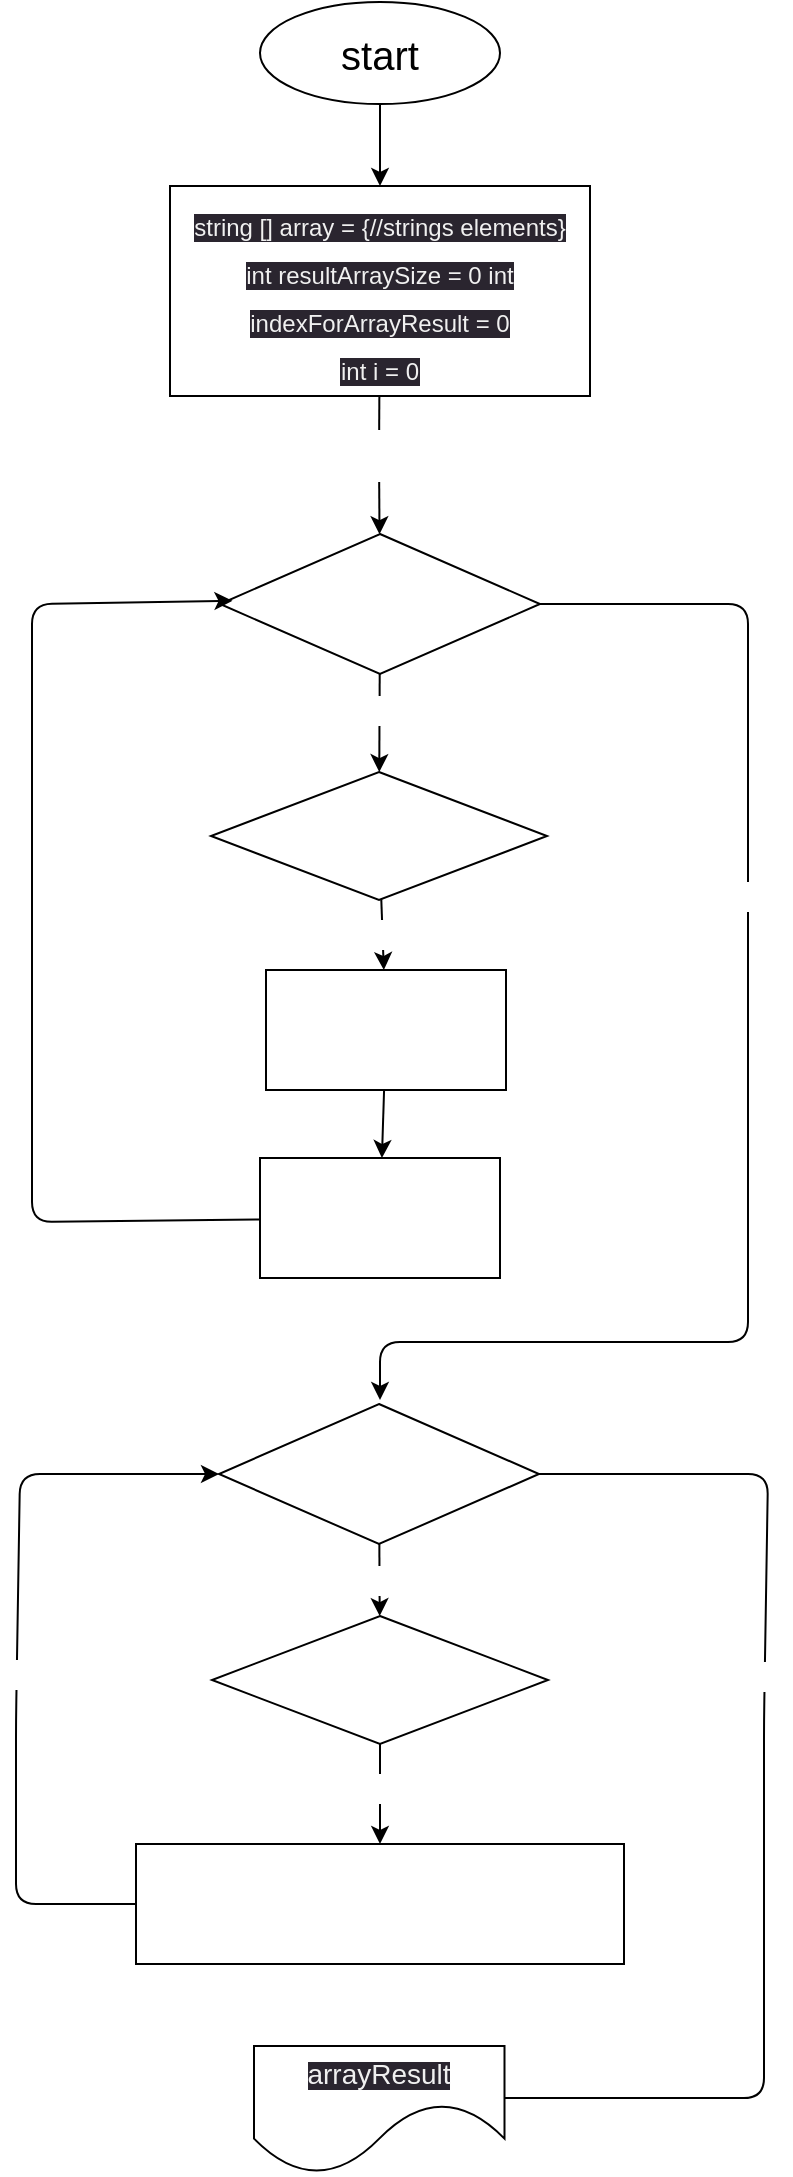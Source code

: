 <mxfile>
    <diagram id="BZj75bM88X1Ckkjz0GOH" name="Page-1">
        <mxGraphModel dx="1287" dy="1517" grid="0" gridSize="10" guides="1" tooltips="1" connect="1" arrows="1" fold="1" page="1" pageScale="1" pageWidth="827" pageHeight="1169" math="0" shadow="0">
            <root>
                <mxCell id="0"/>
                <mxCell id="1" parent="0"/>
                <mxCell id="50" value="" style="group" vertex="1" connectable="0" parent="1">
                    <mxGeometry x="232" y="43" width="376" height="1086" as="geometry"/>
                </mxCell>
                <mxCell id="3" value="&lt;font style=&quot;font-size: 20px;&quot;&gt;start&lt;/font&gt;" style="ellipse;whiteSpace=wrap;html=1;fillColor=none;gradientColor=default;" parent="50" vertex="1">
                    <mxGeometry x="122" width="120" height="51" as="geometry"/>
                </mxCell>
                <mxCell id="11" value="&lt;font style=&quot;font-size: 12px;&quot;&gt;&lt;span style=&quot;color: rgb(240, 240, 240); font-family: Helvetica; font-style: normal; font-variant-ligatures: normal; font-variant-caps: normal; font-weight: 400; letter-spacing: normal; orphans: 2; text-align: center; text-indent: 0px; text-transform: none; widows: 2; word-spacing: 0px; -webkit-text-stroke-width: 0px; background-color: rgb(42, 37, 47); text-decoration-thickness: initial; text-decoration-style: initial; text-decoration-color: initial; float: none; display: inline !important;&quot;&gt;string [] array = {//strings elements}&lt;br&gt;int resultArraySize = 0 int&lt;/span&gt;&lt;br style=&quot;border-color: rgb(0, 0, 0); color: rgb(240, 240, 240); font-family: Helvetica; font-style: normal; font-variant-ligatures: normal; font-variant-caps: normal; font-weight: 400; letter-spacing: normal; orphans: 2; text-align: center; text-indent: 0px; text-transform: none; widows: 2; word-spacing: 0px; -webkit-text-stroke-width: 0px; background-color: rgb(42, 37, 47); text-decoration-thickness: initial; text-decoration-style: initial; text-decoration-color: initial;&quot;&gt;&lt;span style=&quot;color: rgb(240, 240, 240); font-family: Helvetica; font-style: normal; font-variant-ligatures: normal; font-variant-caps: normal; font-weight: 400; letter-spacing: normal; orphans: 2; text-align: center; text-indent: 0px; text-transform: none; widows: 2; word-spacing: 0px; -webkit-text-stroke-width: 0px; background-color: rgb(42, 37, 47); text-decoration-thickness: initial; text-decoration-style: initial; text-decoration-color: initial; float: none; display: inline !important;&quot;&gt;indexForArrayResult = 0&lt;/span&gt;&lt;br style=&quot;border-color: rgb(0, 0, 0); color: rgb(240, 240, 240); font-family: Helvetica; font-style: normal; font-variant-ligatures: normal; font-variant-caps: normal; font-weight: 400; letter-spacing: normal; orphans: 2; text-align: center; text-indent: 0px; text-transform: none; widows: 2; word-spacing: 0px; -webkit-text-stroke-width: 0px; background-color: rgb(42, 37, 47); text-decoration-thickness: initial; text-decoration-style: initial; text-decoration-color: initial;&quot;&gt;&lt;span style=&quot;color: rgb(240, 240, 240); font-family: Helvetica; font-style: normal; font-variant-ligatures: normal; font-variant-caps: normal; font-weight: 400; letter-spacing: normal; orphans: 2; text-align: center; text-indent: 0px; text-transform: none; widows: 2; word-spacing: 0px; -webkit-text-stroke-width: 0px; background-color: rgb(42, 37, 47); text-decoration-thickness: initial; text-decoration-style: initial; text-decoration-color: initial; float: none; display: inline !important;&quot;&gt;int i = 0&lt;/span&gt;&lt;/font&gt;" style="rounded=0;whiteSpace=wrap;html=1;fontSize=20;fillColor=none;gradientColor=default;" parent="50" vertex="1">
                    <mxGeometry x="77" y="92" width="210" height="105" as="geometry"/>
                </mxCell>
                <mxCell id="12" value="" style="edgeStyle=none;html=1;" parent="50" source="3" target="11" edge="1">
                    <mxGeometry relative="1" as="geometry"/>
                </mxCell>
                <mxCell id="13" value="&lt;span style=&quot;font-family: &amp;quot;YS Text&amp;quot;, arial, helvetica, sans-serif; text-align: start;&quot;&gt;&lt;font style=&quot;font-size: 12px;&quot; color=&quot;#ffffff&quot;&gt;i &amp;lt; array.Length&lt;/font&gt;&lt;/span&gt;" style="rhombus;whiteSpace=wrap;html=1;fontSize=14;" parent="50" vertex="1">
                    <mxGeometry x="102" y="266" width="160" height="70" as="geometry"/>
                </mxCell>
                <mxCell id="16" value="&lt;span style=&quot;font-family: &amp;quot;YS Text&amp;quot;, arial, helvetica, sans-serif; text-align: start;&quot;&gt;&lt;font style=&quot;font-size: 12px;&quot;&gt;array[i].Length &amp;lt;= 3&lt;/font&gt;&lt;/span&gt;" style="rhombus;whiteSpace=wrap;html=1;fontSize=14;labelBackgroundColor=none;fontColor=#FFFFFF;" parent="50" vertex="1">
                    <mxGeometry x="97.5" y="385" width="168" height="64" as="geometry"/>
                </mxCell>
                <mxCell id="17" value="" style="edgeStyle=none;html=1;fontSize=14;fontColor=#FFFFFF;" parent="50" source="13" target="16" edge="1">
                    <mxGeometry relative="1" as="geometry"/>
                </mxCell>
                <mxCell id="21" value="true" style="edgeLabel;html=1;align=center;verticalAlign=middle;resizable=0;points=[];fontSize=12;fontColor=#FFFFFF;" parent="17" vertex="1" connectable="0">
                    <mxGeometry x="-0.062" y="7" relative="1" as="geometry">
                        <mxPoint x="-7" y="-5" as="offset"/>
                    </mxGeometry>
                </mxCell>
                <mxCell id="18" value="&lt;span style=&quot;font-family: &amp;quot;YS Text&amp;quot;, arial, helvetica, sans-serif; font-style: normal; font-variant-ligatures: normal; font-variant-caps: normal; font-weight: 400; letter-spacing: normal; orphans: 2; text-align: start; text-indent: 0px; text-transform: none; widows: 2; word-spacing: 0px; -webkit-text-stroke-width: 0px; text-decoration-thickness: initial; text-decoration-style: initial; text-decoration-color: initial; float: none; display: inline !important;&quot;&gt;&lt;font style=&quot;font-size: 12px;&quot;&gt;resultArraySize++&lt;/font&gt;&lt;/span&gt;" style="rounded=0;whiteSpace=wrap;html=1;labelBackgroundColor=none;fontSize=14;fontColor=#FFFFFF;" parent="50" vertex="1">
                    <mxGeometry x="125" y="484" width="120" height="60" as="geometry"/>
                </mxCell>
                <mxCell id="25" value="true" style="edgeStyle=none;html=1;fontSize=12;fontColor=#FFFFFF;" parent="50" source="16" target="18" edge="1">
                    <mxGeometry relative="1" as="geometry"/>
                </mxCell>
                <mxCell id="30" style="edgeStyle=none;html=1;fontSize=12;fontColor=#FFFFFF;entryX=0.039;entryY=0.477;entryDx=0;entryDy=0;entryPerimeter=0;" parent="50" source="19" target="13" edge="1">
                    <mxGeometry relative="1" as="geometry">
                        <mxPoint x="8" y="301" as="targetPoint"/>
                        <Array as="points">
                            <mxPoint x="8" y="610"/>
                            <mxPoint x="8" y="301"/>
                        </Array>
                    </mxGeometry>
                </mxCell>
                <mxCell id="19" value="&lt;span style=&quot;font-family: &amp;quot;YS Text&amp;quot;, arial, helvetica, sans-serif; font-size: 12px; text-align: start;&quot;&gt;index += 1&lt;/span&gt;" style="rounded=0;whiteSpace=wrap;html=1;labelBackgroundColor=none;fontSize=14;fontColor=#FFFFFF;" parent="50" vertex="1">
                    <mxGeometry x="122" y="578" width="120" height="60" as="geometry"/>
                </mxCell>
                <mxCell id="26" value="" style="edgeStyle=none;html=1;fontSize=12;fontColor=#FFFFFF;" parent="50" source="18" target="19" edge="1">
                    <mxGeometry relative="1" as="geometry"/>
                </mxCell>
                <mxCell id="23" value="" style="edgeStyle=none;html=1;fontSize=14;endArrow=none;" parent="50" source="11" target="22" edge="1">
                    <mxGeometry relative="1" as="geometry">
                        <mxPoint x="182" y="197" as="sourcePoint"/>
                        <mxPoint x="182" y="262" as="targetPoint"/>
                    </mxGeometry>
                </mxCell>
                <mxCell id="22" value="true" style="text;html=1;align=center;verticalAlign=middle;resizable=0;points=[];autosize=1;strokeColor=none;fillColor=none;fontSize=12;fontColor=#FFFFFF;" parent="50" vertex="1">
                    <mxGeometry x="162" y="214" width="39" height="26" as="geometry"/>
                </mxCell>
                <mxCell id="15" value="" style="edgeStyle=none;html=1;fontSize=14;startArrow=none;" parent="50" source="22" target="13" edge="1">
                    <mxGeometry relative="1" as="geometry"/>
                </mxCell>
                <mxCell id="31" value="" style="edgeStyle=none;html=1;fontSize=12;fontColor=#FFFFFF;exitX=1;exitY=0.5;exitDx=0;exitDy=0;" parent="50" source="13" edge="1">
                    <mxGeometry x="0.0" relative="1" as="geometry">
                        <mxPoint x="182" y="699" as="targetPoint"/>
                        <mxPoint x="330" y="361" as="sourcePoint"/>
                        <Array as="points">
                            <mxPoint x="366" y="301"/>
                            <mxPoint x="366" y="614"/>
                            <mxPoint x="366" y="670"/>
                            <mxPoint x="182" y="670"/>
                        </Array>
                        <mxPoint as="offset"/>
                    </mxGeometry>
                </mxCell>
                <mxCell id="34" value="false" style="edgeLabel;html=1;align=center;verticalAlign=middle;resizable=0;points=[];fontSize=12;fontColor=#FFFFFF;" parent="31" vertex="1" connectable="0">
                    <mxGeometry x="-0.272" y="4" relative="1" as="geometry">
                        <mxPoint as="offset"/>
                    </mxGeometry>
                </mxCell>
                <mxCell id="33" value="&lt;span style=&quot;font-family: &amp;quot;YS Text&amp;quot;, arial, helvetica, sans-serif; text-align: start;&quot;&gt;&lt;font style=&quot;font-size: 12px;&quot; color=&quot;#ffffff&quot;&gt;i &amp;lt; array.Length&lt;/font&gt;&lt;/span&gt;" style="rhombus;whiteSpace=wrap;html=1;fontSize=14;" parent="50" vertex="1">
                    <mxGeometry x="101.5" y="701" width="160" height="70" as="geometry"/>
                </mxCell>
                <mxCell id="36" value="&lt;span style=&quot;font-family: &amp;quot;YS Text&amp;quot;, arial, helvetica, sans-serif; text-align: start;&quot;&gt;&lt;font style=&quot;font-size: 12px;&quot;&gt;array[i].Length &amp;lt;= 3&lt;/font&gt;&lt;/span&gt;" style="rhombus;whiteSpace=wrap;html=1;fontSize=14;labelBackgroundColor=none;fontColor=#FFFFFF;" parent="50" vertex="1">
                    <mxGeometry x="98" y="807" width="168" height="64" as="geometry"/>
                </mxCell>
                <mxCell id="37" value="true" style="edgeStyle=none;html=1;fontSize=12;fontColor=#FFFFFF;" parent="50" source="33" target="36" edge="1">
                    <mxGeometry relative="1" as="geometry"/>
                </mxCell>
                <mxCell id="38" value="&lt;span style=&quot;font-family: &amp;quot;YS Text&amp;quot;, arial, helvetica, sans-serif; text-align: start; font-size: 12px;&quot;&gt;&lt;font style=&quot;font-size: 12px;&quot;&gt;arrayResult[indexForResultArray] = array[i] &lt;br&gt;indexForResultArray++&lt;/font&gt;&lt;/span&gt;" style="rounded=0;whiteSpace=wrap;html=1;labelBackgroundColor=none;fontSize=14;fontColor=#FFFFFF;" parent="50" vertex="1">
                    <mxGeometry x="60" y="921" width="244" height="60" as="geometry"/>
                </mxCell>
                <mxCell id="39" value="" style="edgeStyle=none;html=1;fontSize=12;fontColor=#FFFFFF;" parent="50" source="36" target="38" edge="1">
                    <mxGeometry relative="1" as="geometry"/>
                </mxCell>
                <mxCell id="40" value="true" style="edgeLabel;html=1;align=center;verticalAlign=middle;resizable=0;points=[];fontSize=12;fontColor=#FFFFFF;" parent="39" vertex="1" connectable="0">
                    <mxGeometry x="-0.111" y="1" relative="1" as="geometry">
                        <mxPoint as="offset"/>
                    </mxGeometry>
                </mxCell>
                <mxCell id="41" style="edgeStyle=none;html=1;fontSize=12;fontColor=#FFFFFF;exitX=0;exitY=0.5;exitDx=0;exitDy=0;entryX=0;entryY=0.5;entryDx=0;entryDy=0;" parent="50" source="38" target="33" edge="1">
                    <mxGeometry relative="1" as="geometry">
                        <mxPoint x="103" y="738" as="targetPoint"/>
                        <mxPoint x="69" y="951" as="sourcePoint"/>
                        <Array as="points">
                            <mxPoint y="951"/>
                            <mxPoint y="859"/>
                            <mxPoint x="2" y="736"/>
                            <mxPoint x="95" y="736"/>
                        </Array>
                    </mxGeometry>
                </mxCell>
                <mxCell id="43" value="true" style="edgeLabel;html=1;align=center;verticalAlign=middle;resizable=0;points=[];fontSize=12;fontColor=#FFFFFF;" parent="41" vertex="1" connectable="0">
                    <mxGeometry x="-0.061" y="2" relative="1" as="geometry">
                        <mxPoint x="5" y="1" as="offset"/>
                    </mxGeometry>
                </mxCell>
                <mxCell id="45" style="edgeStyle=none;html=1;fontSize=12;fontColor=#FFFFFF;endArrow=none;endFill=0;entryX=1;entryY=0.5;entryDx=0;entryDy=0;" parent="50" target="33" edge="1">
                    <mxGeometry relative="1" as="geometry">
                        <mxPoint x="296.243" y="734.997" as="targetPoint"/>
                        <mxPoint x="219" y="1048.01" as="sourcePoint"/>
                        <Array as="points">
                            <mxPoint x="374" y="1048.01"/>
                            <mxPoint x="374" y="859.01"/>
                            <mxPoint x="376" y="736.01"/>
                        </Array>
                    </mxGeometry>
                </mxCell>
                <mxCell id="47" value="false" style="edgeLabel;html=1;align=center;verticalAlign=middle;resizable=0;points=[];fontSize=12;fontColor=#FFFFFF;" parent="45" vertex="1" connectable="0">
                    <mxGeometry x="0.26" relative="1" as="geometry">
                        <mxPoint as="offset"/>
                    </mxGeometry>
                </mxCell>
                <mxCell id="48" value="&lt;span style=&quot;color: rgb(240, 240, 240); font-family: Helvetica; font-style: normal; font-variant-ligatures: normal; font-variant-caps: normal; font-weight: 400; letter-spacing: normal; orphans: 2; text-align: center; text-indent: 0px; text-transform: none; widows: 2; word-spacing: 0px; -webkit-text-stroke-width: 0px; background-color: rgb(42, 37, 47); text-decoration-thickness: initial; text-decoration-style: initial; text-decoration-color: initial; float: none; display: inline !important;&quot;&gt;&lt;font style=&quot;font-size: 14px;&quot;&gt;arrayResult&lt;/font&gt;&lt;/span&gt;" style="shape=document;whiteSpace=wrap;html=1;boundedLbl=1;labelBackgroundColor=none;fontSize=12;fontColor=#FFFFFF;size=0.553;" parent="50" vertex="1">
                    <mxGeometry x="119" y="1022" width="125.25" height="64" as="geometry"/>
                </mxCell>
            </root>
        </mxGraphModel>
    </diagram>
</mxfile>